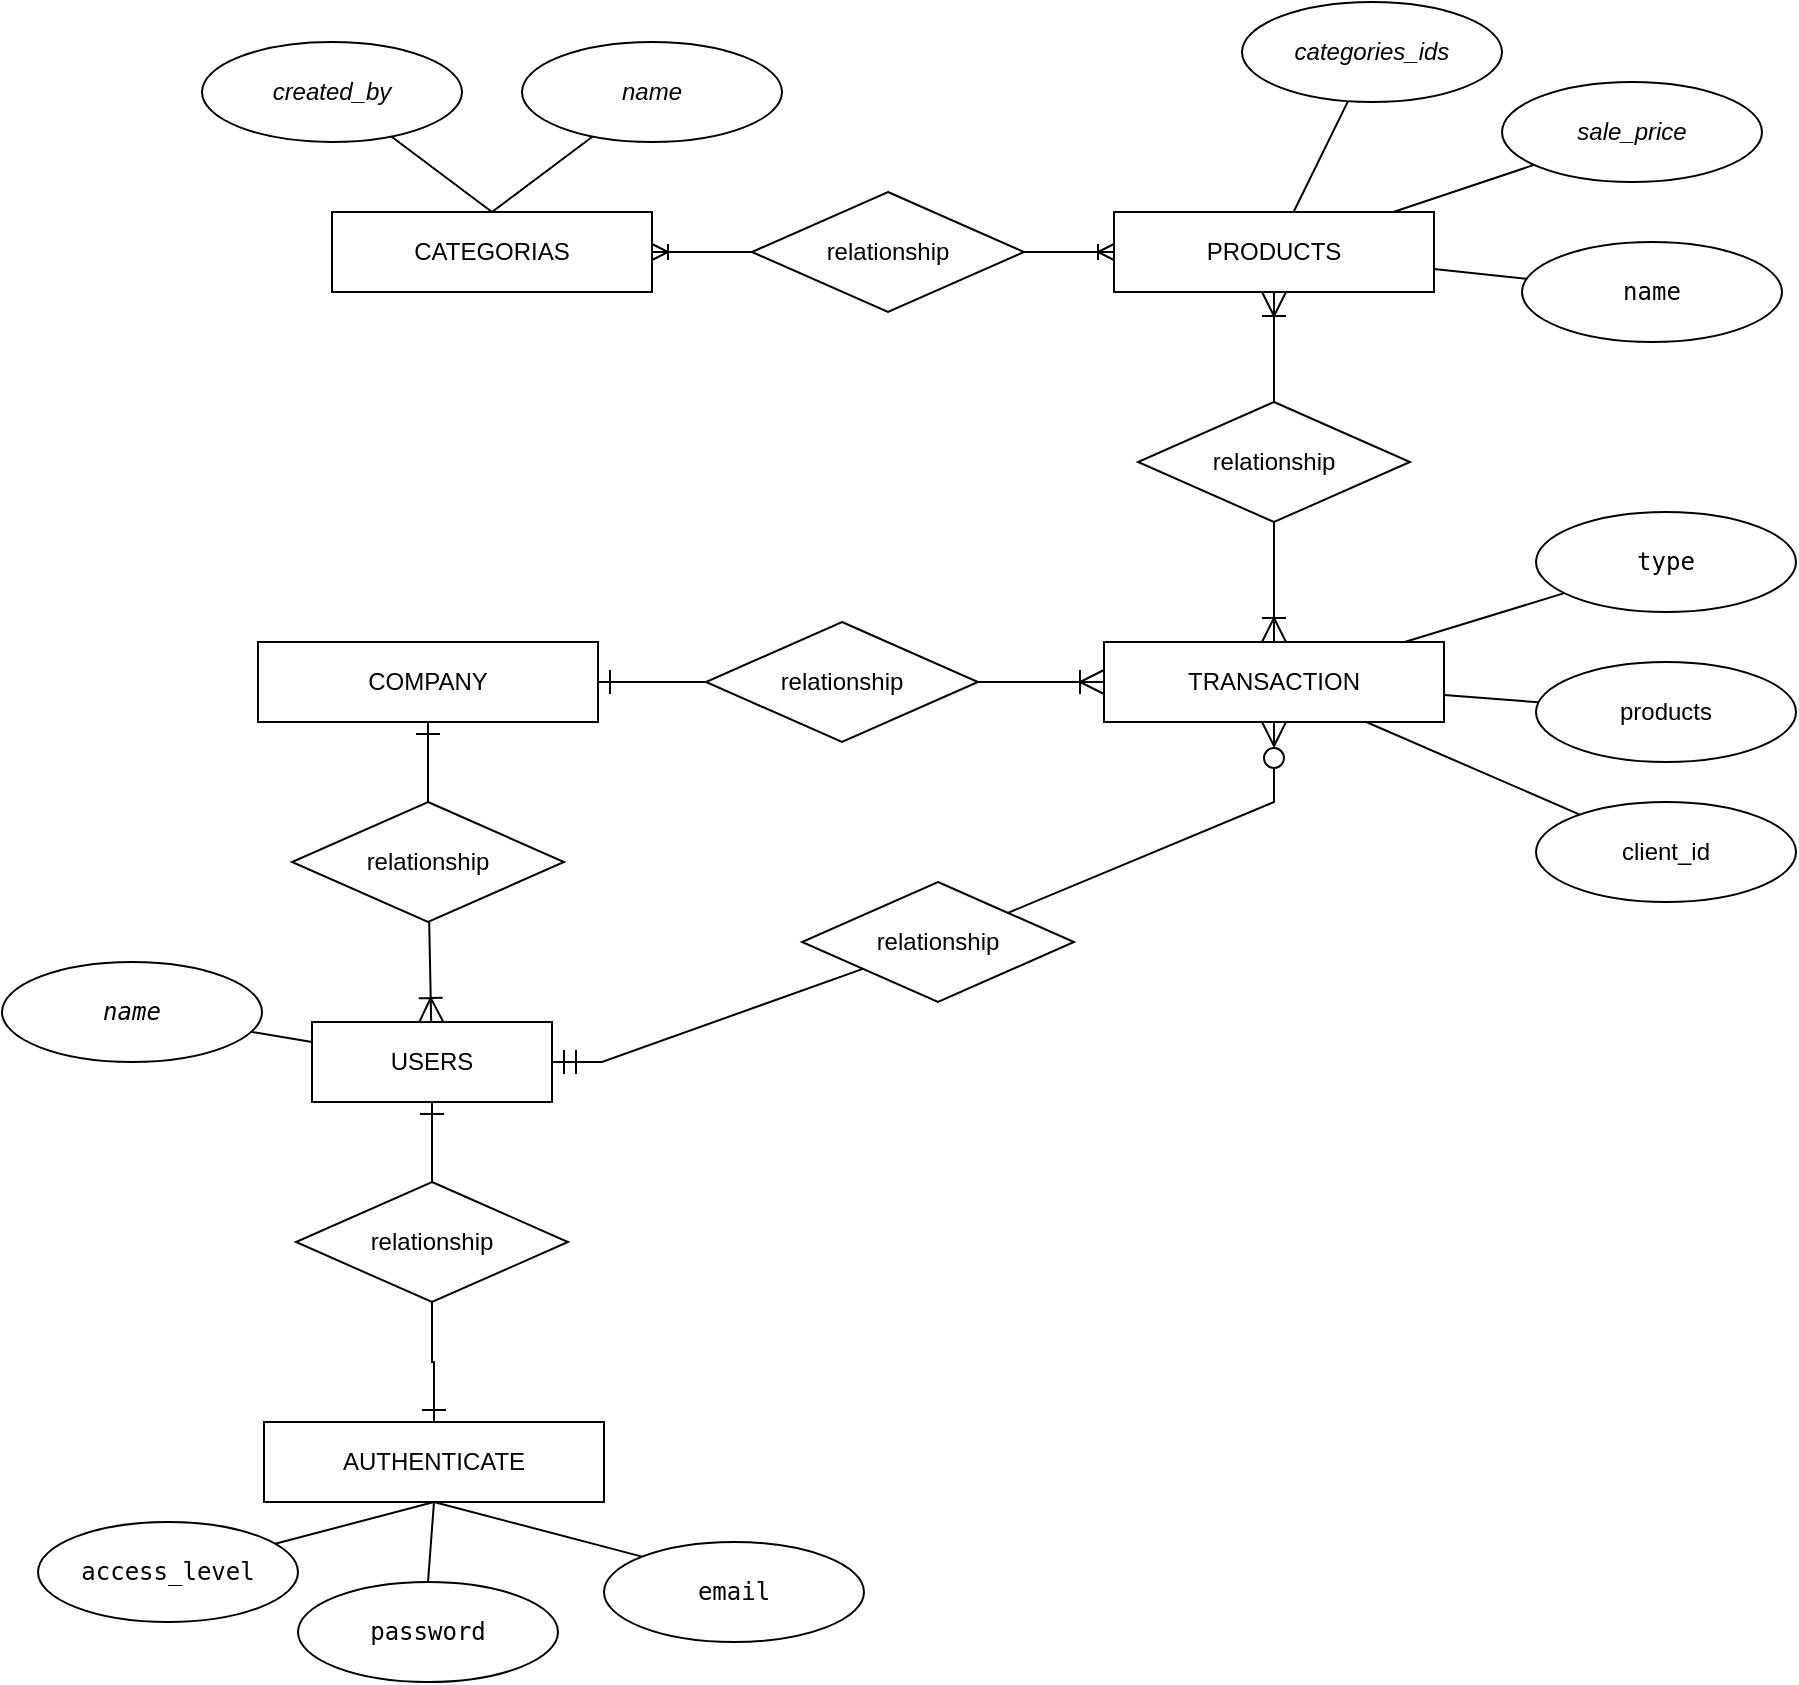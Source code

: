 <mxfile version="20.8.16" type="device"><diagram name="Página-1" id="SvdnRPYxMJ3krHXn9RiO"><mxGraphModel dx="1925" dy="820" grid="1" gridSize="10" guides="1" tooltips="1" connect="1" arrows="1" fold="1" page="1" pageScale="1" pageWidth="827" pageHeight="1169" math="0" shadow="0"><root><mxCell id="0"/><mxCell id="1" parent="0"/><mxCell id="wTyL-aqdrK1vnBDdF5bI-105" style="edgeStyle=none;rounded=0;orthogonalLoop=1;jettySize=auto;html=1;startArrow=ERmandOne;startFill=0;endArrow=none;endFill=0;startSize=10;endSize=10;" parent="1" source="wTyL-aqdrK1vnBDdF5bI-79" target="wTyL-aqdrK1vnBDdF5bI-104" edge="1"><mxGeometry relative="1" as="geometry"><mxPoint x="319" y="660" as="targetPoint"/><Array as="points"><mxPoint x="230" y="810"/></Array></mxGeometry></mxCell><mxCell id="n9FXJrc6YgNsm5DRqA3v-19" style="edgeStyle=none;rounded=0;orthogonalLoop=1;jettySize=auto;html=1;fontSize=10;startArrow=ERoneToMany;startFill=0;endArrow=none;endFill=0;startSize=10;endSize=10;" edge="1" parent="1" source="wTyL-aqdrK1vnBDdF5bI-79" target="n9FXJrc6YgNsm5DRqA3v-17"><mxGeometry relative="1" as="geometry"/></mxCell><mxCell id="wTyL-aqdrK1vnBDdF5bI-79" value="USERS" style="rounded=0;whiteSpace=wrap;html=1;" parent="1" vertex="1"><mxGeometry x="85" y="790" width="120" height="40" as="geometry"/></mxCell><mxCell id="wTyL-aqdrK1vnBDdF5bI-83" style="rounded=0;orthogonalLoop=1;jettySize=auto;html=1;startArrow=none;startFill=0;endArrow=none;endFill=0;entryX=0.5;entryY=1;entryDx=0;entryDy=0;" parent="1" source="wTyL-aqdrK1vnBDdF5bI-82" target="gVKyPZoOk04BtKXPy0Yf-1" edge="1"><mxGeometry relative="1" as="geometry"/></mxCell><mxCell id="wTyL-aqdrK1vnBDdF5bI-82" value="&lt;div style=&quot;text-align: left;&quot;&gt;&lt;pre dir=&quot;ltr&quot; id=&quot;tw-target-text&quot; data-placeholder=&quot;Tradução&quot; class=&quot;tw-data-text tw-text-large tw-ta&quot;&gt;access_level&lt;/pre&gt;&lt;/div&gt;" style="ellipse;whiteSpace=wrap;html=1;rounded=0;" parent="1" vertex="1"><mxGeometry x="-52" y="1040" width="130" height="50" as="geometry"/></mxCell><mxCell id="wTyL-aqdrK1vnBDdF5bI-85" style="edgeStyle=none;rounded=0;orthogonalLoop=1;jettySize=auto;html=1;entryX=0.5;entryY=1;entryDx=0;entryDy=0;startArrow=none;startFill=0;endArrow=none;endFill=0;exitX=0;exitY=0;exitDx=0;exitDy=0;" parent="1" source="wTyL-aqdrK1vnBDdF5bI-96" target="gVKyPZoOk04BtKXPy0Yf-1" edge="1"><mxGeometry relative="1" as="geometry"><mxPoint x="82.851" y="736.793" as="sourcePoint"/></mxGeometry></mxCell><mxCell id="wTyL-aqdrK1vnBDdF5bI-96" value="&lt;div style=&quot;text-align: left;&quot;&gt;&lt;pre dir=&quot;ltr&quot; id=&quot;tw-target-text&quot; data-placeholder=&quot;Tradução&quot; class=&quot;tw-data-text tw-text-large tw-ta&quot;&gt;email&lt;/pre&gt;&lt;/div&gt;" style="ellipse;whiteSpace=wrap;html=1;rounded=0;" parent="1" vertex="1"><mxGeometry x="231" y="1050" width="130" height="50" as="geometry"/></mxCell><mxCell id="wTyL-aqdrK1vnBDdF5bI-97" style="edgeStyle=none;rounded=0;orthogonalLoop=1;jettySize=auto;html=1;startArrow=none;startFill=0;endArrow=none;endFill=0;" parent="1" source="wTyL-aqdrK1vnBDdF5bI-98" target="wTyL-aqdrK1vnBDdF5bI-79" edge="1"><mxGeometry relative="1" as="geometry"><mxPoint x="26.851" y="626.793" as="sourcePoint"/><mxPoint x="90" y="670" as="targetPoint"/></mxGeometry></mxCell><mxCell id="wTyL-aqdrK1vnBDdF5bI-98" value="&lt;div style=&quot;text-align: left;&quot;&gt;&lt;pre dir=&quot;ltr&quot; id=&quot;tw-target-text&quot; data-placeholder=&quot;Tradução&quot; class=&quot;tw-data-text tw-text-large tw-ta&quot;&gt;&lt;i&gt;name&lt;/i&gt;&lt;/pre&gt;&lt;/div&gt;" style="ellipse;whiteSpace=wrap;html=1;rounded=0;" parent="1" vertex="1"><mxGeometry x="-70" y="760" width="130" height="50" as="geometry"/></mxCell><mxCell id="wTyL-aqdrK1vnBDdF5bI-99" value="PRODUCTS" style="rounded=0;whiteSpace=wrap;html=1;" parent="1" vertex="1"><mxGeometry x="486" y="385" width="160" height="40" as="geometry"/></mxCell><mxCell id="wTyL-aqdrK1vnBDdF5bI-100" value="TRANSACTION" style="rounded=0;whiteSpace=wrap;html=1;" parent="1" vertex="1"><mxGeometry x="481" y="600" width="170" height="40" as="geometry"/></mxCell><mxCell id="wTyL-aqdrK1vnBDdF5bI-102" style="edgeStyle=none;rounded=0;orthogonalLoop=1;jettySize=auto;html=1;entryX=0.5;entryY=1;entryDx=0;entryDy=0;startArrow=none;startFill=0;endArrow=ERoneToMany;endFill=0;startSize=10;endSize=10;" parent="1" source="wTyL-aqdrK1vnBDdF5bI-101" target="wTyL-aqdrK1vnBDdF5bI-99" edge="1"><mxGeometry relative="1" as="geometry"/></mxCell><mxCell id="wTyL-aqdrK1vnBDdF5bI-103" style="edgeStyle=none;rounded=0;orthogonalLoop=1;jettySize=auto;html=1;entryX=0.5;entryY=0;entryDx=0;entryDy=0;startArrow=none;startFill=0;endArrow=ERoneToMany;endFill=0;startSize=10;endSize=10;" parent="1" source="wTyL-aqdrK1vnBDdF5bI-101" target="wTyL-aqdrK1vnBDdF5bI-100" edge="1"><mxGeometry relative="1" as="geometry"/></mxCell><mxCell id="wTyL-aqdrK1vnBDdF5bI-101" value="relationship" style="rhombus;whiteSpace=wrap;html=1;" parent="1" vertex="1"><mxGeometry x="498" y="480" width="136" height="60" as="geometry"/></mxCell><mxCell id="wTyL-aqdrK1vnBDdF5bI-106" style="edgeStyle=none;rounded=0;orthogonalLoop=1;jettySize=auto;html=1;startArrow=none;startFill=0;endArrow=ERzeroToMany;endFill=0;startSize=10;endSize=10;" parent="1" source="wTyL-aqdrK1vnBDdF5bI-104" target="wTyL-aqdrK1vnBDdF5bI-100" edge="1"><mxGeometry relative="1" as="geometry"><mxPoint x="486.0" y="555" as="sourcePoint"/><Array as="points"><mxPoint x="566" y="680"/></Array></mxGeometry></mxCell><mxCell id="wTyL-aqdrK1vnBDdF5bI-104" value="relationship" style="rhombus;whiteSpace=wrap;html=1;" parent="1" vertex="1"><mxGeometry x="330" y="720" width="136" height="60" as="geometry"/></mxCell><mxCell id="wTyL-aqdrK1vnBDdF5bI-107" style="rounded=0;orthogonalLoop=1;jettySize=auto;html=1;startArrow=none;startFill=0;endArrow=none;endFill=0;" parent="1" source="wTyL-aqdrK1vnBDdF5bI-108" target="wTyL-aqdrK1vnBDdF5bI-99" edge="1"><mxGeometry relative="1" as="geometry"><mxPoint x="620.996" y="370" as="targetPoint"/></mxGeometry></mxCell><mxCell id="wTyL-aqdrK1vnBDdF5bI-108" value="&lt;div style=&quot;text-align: left;&quot;&gt;&lt;pre dir=&quot;ltr&quot; id=&quot;tw-target-text&quot; data-placeholder=&quot;Tradução&quot; class=&quot;tw-data-text tw-text-large tw-ta&quot;&gt;name&lt;/pre&gt;&lt;/div&gt;" style="ellipse;whiteSpace=wrap;html=1;rounded=0;" parent="1" vertex="1"><mxGeometry x="690" y="400" width="130" height="50" as="geometry"/></mxCell><mxCell id="wTyL-aqdrK1vnBDdF5bI-109" value="&lt;i&gt;sale_price&lt;/i&gt;" style="ellipse;whiteSpace=wrap;html=1;rounded=0;" parent="1" vertex="1"><mxGeometry x="680" y="320" width="130" height="50" as="geometry"/></mxCell><mxCell id="wTyL-aqdrK1vnBDdF5bI-110" style="rounded=0;orthogonalLoop=1;jettySize=auto;html=1;startArrow=none;startFill=0;endArrow=none;endFill=0;" parent="1" source="wTyL-aqdrK1vnBDdF5bI-109" target="wTyL-aqdrK1vnBDdF5bI-99" edge="1"><mxGeometry relative="1" as="geometry"><mxPoint x="630.996" y="380" as="targetPoint"/><mxPoint x="688.968" y="342.678" as="sourcePoint"/></mxGeometry></mxCell><mxCell id="wTyL-aqdrK1vnBDdF5bI-111" value="products" style="ellipse;whiteSpace=wrap;html=1;rounded=0;" parent="1" vertex="1"><mxGeometry x="697" y="610" width="130" height="50" as="geometry"/></mxCell><mxCell id="wTyL-aqdrK1vnBDdF5bI-112" value="&lt;div style=&quot;text-align: left;&quot;&gt;&lt;pre dir=&quot;ltr&quot; id=&quot;tw-target-text&quot; data-placeholder=&quot;Tradução&quot; class=&quot;tw-data-text tw-text-large tw-ta&quot;&gt;type&lt;/pre&gt;&lt;/div&gt;" style="ellipse;whiteSpace=wrap;html=1;rounded=0;" parent="1" vertex="1"><mxGeometry x="697" y="535" width="130" height="50" as="geometry"/></mxCell><mxCell id="wTyL-aqdrK1vnBDdF5bI-114" value="client_id" style="ellipse;whiteSpace=wrap;html=1;rounded=0;" parent="1" vertex="1"><mxGeometry x="697" y="680" width="130" height="50" as="geometry"/></mxCell><mxCell id="wTyL-aqdrK1vnBDdF5bI-116" style="rounded=0;orthogonalLoop=1;jettySize=auto;html=1;startArrow=none;startFill=0;endArrow=none;endFill=0;" parent="1" source="wTyL-aqdrK1vnBDdF5bI-100" target="wTyL-aqdrK1vnBDdF5bI-112" edge="1"><mxGeometry relative="1" as="geometry"><mxPoint x="775" y="530" as="targetPoint"/><mxPoint x="536" y="360" as="sourcePoint"/></mxGeometry></mxCell><mxCell id="wTyL-aqdrK1vnBDdF5bI-117" style="rounded=0;orthogonalLoop=1;jettySize=auto;html=1;startArrow=none;startFill=0;endArrow=none;endFill=0;" parent="1" source="wTyL-aqdrK1vnBDdF5bI-100" target="wTyL-aqdrK1vnBDdF5bI-111" edge="1"><mxGeometry relative="1" as="geometry"><mxPoint x="476" y="680" as="targetPoint"/><mxPoint x="533.5" y="650" as="sourcePoint"/></mxGeometry></mxCell><mxCell id="wTyL-aqdrK1vnBDdF5bI-119" style="rounded=0;orthogonalLoop=1;jettySize=auto;html=1;startArrow=none;startFill=0;endArrow=none;endFill=0;" parent="1" source="wTyL-aqdrK1vnBDdF5bI-100" target="wTyL-aqdrK1vnBDdF5bI-114" edge="1"><mxGeometry relative="1" as="geometry"><mxPoint x="636" y="690" as="targetPoint"/><mxPoint x="586" y="660" as="sourcePoint"/></mxGeometry></mxCell><mxCell id="gVKyPZoOk04BtKXPy0Yf-1" value="AUTHENTICATE" style="rounded=0;whiteSpace=wrap;html=1;" parent="1" vertex="1"><mxGeometry x="61" y="990" width="170" height="40" as="geometry"/></mxCell><mxCell id="gVKyPZoOk04BtKXPy0Yf-3" style="edgeStyle=orthogonalEdgeStyle;rounded=0;orthogonalLoop=1;jettySize=auto;html=1;endArrow=ERone;endFill=0;endSize=10;startSize=10;" parent="1" source="gVKyPZoOk04BtKXPy0Yf-2" target="wTyL-aqdrK1vnBDdF5bI-79" edge="1"><mxGeometry relative="1" as="geometry"><Array as="points"/><mxPoint x="160.059" y="1000.026" as="sourcePoint"/></mxGeometry></mxCell><mxCell id="gVKyPZoOk04BtKXPy0Yf-4" style="edgeStyle=orthogonalEdgeStyle;rounded=0;orthogonalLoop=1;jettySize=auto;html=1;endArrow=ERone;endFill=0;endSize=10;startSize=10;" parent="1" source="gVKyPZoOk04BtKXPy0Yf-2" target="gVKyPZoOk04BtKXPy0Yf-1" edge="1"><mxGeometry relative="1" as="geometry"/></mxCell><mxCell id="gVKyPZoOk04BtKXPy0Yf-2" value="relationship" style="rhombus;whiteSpace=wrap;html=1;" parent="1" vertex="1"><mxGeometry x="77" y="870" width="136" height="60" as="geometry"/></mxCell><mxCell id="gVKyPZoOk04BtKXPy0Yf-5" value="&lt;div style=&quot;text-align: left;&quot;&gt;&lt;pre dir=&quot;ltr&quot; id=&quot;tw-target-text&quot; data-placeholder=&quot;Tradução&quot; class=&quot;tw-data-text tw-text-large tw-ta&quot;&gt;password&lt;/pre&gt;&lt;/div&gt;" style="ellipse;whiteSpace=wrap;html=1;rounded=0;" parent="1" vertex="1"><mxGeometry x="78" y="1070" width="130" height="50" as="geometry"/></mxCell><mxCell id="gVKyPZoOk04BtKXPy0Yf-7" style="edgeStyle=none;rounded=0;orthogonalLoop=1;jettySize=auto;html=1;entryX=0.5;entryY=1;entryDx=0;entryDy=0;startArrow=none;startFill=0;endArrow=none;endFill=0;exitX=0.5;exitY=0;exitDx=0;exitDy=0;" parent="1" source="gVKyPZoOk04BtKXPy0Yf-5" target="gVKyPZoOk04BtKXPy0Yf-1" edge="1"><mxGeometry relative="1" as="geometry"><mxPoint x="251" y="1120" as="sourcePoint"/><mxPoint x="156" y="1040" as="targetPoint"/></mxGeometry></mxCell><mxCell id="n9FXJrc6YgNsm5DRqA3v-7" style="edgeStyle=none;rounded=0;orthogonalLoop=1;jettySize=auto;html=1;fontSize=10;endArrow=none;endFill=0;startArrow=ERoneToMany;startFill=0;entryX=0;entryY=0.5;entryDx=0;entryDy=0;" edge="1" parent="1" source="n9FXJrc6YgNsm5DRqA3v-1" target="n9FXJrc6YgNsm5DRqA3v-8"><mxGeometry relative="1" as="geometry"/></mxCell><mxCell id="n9FXJrc6YgNsm5DRqA3v-1" value="CATEGORIAS" style="rounded=0;whiteSpace=wrap;html=1;" vertex="1" parent="1"><mxGeometry x="95" y="385" width="160" height="40" as="geometry"/></mxCell><mxCell id="n9FXJrc6YgNsm5DRqA3v-6" style="rounded=0;orthogonalLoop=1;jettySize=auto;html=1;fontSize=10;endArrow=none;endFill=0;entryX=0.5;entryY=0;entryDx=0;entryDy=0;" edge="1" parent="1" source="n9FXJrc6YgNsm5DRqA3v-2" target="n9FXJrc6YgNsm5DRqA3v-1"><mxGeometry relative="1" as="geometry"/></mxCell><mxCell id="n9FXJrc6YgNsm5DRqA3v-2" value="&lt;i&gt;name&lt;/i&gt;" style="ellipse;whiteSpace=wrap;html=1;rounded=0;" vertex="1" parent="1"><mxGeometry x="190" y="300" width="130" height="50" as="geometry"/></mxCell><mxCell id="n9FXJrc6YgNsm5DRqA3v-5" style="rounded=0;orthogonalLoop=1;jettySize=auto;html=1;fontSize=10;endArrow=none;endFill=0;entryX=0.5;entryY=0;entryDx=0;entryDy=0;" edge="1" parent="1" source="n9FXJrc6YgNsm5DRqA3v-3" target="n9FXJrc6YgNsm5DRqA3v-1"><mxGeometry relative="1" as="geometry"/></mxCell><mxCell id="n9FXJrc6YgNsm5DRqA3v-3" value="&lt;i&gt;created_by&lt;/i&gt;" style="ellipse;whiteSpace=wrap;html=1;rounded=0;" vertex="1" parent="1"><mxGeometry x="30" y="300" width="130" height="50" as="geometry"/></mxCell><mxCell id="n9FXJrc6YgNsm5DRqA3v-9" style="edgeStyle=none;rounded=0;orthogonalLoop=1;jettySize=auto;html=1;entryX=0;entryY=0.5;entryDx=0;entryDy=0;fontSize=10;startArrow=none;startFill=0;endArrow=ERoneToMany;endFill=0;" edge="1" parent="1" source="n9FXJrc6YgNsm5DRqA3v-8" target="wTyL-aqdrK1vnBDdF5bI-99"><mxGeometry relative="1" as="geometry"/></mxCell><mxCell id="n9FXJrc6YgNsm5DRqA3v-8" value="relationship" style="rhombus;whiteSpace=wrap;html=1;" vertex="1" parent="1"><mxGeometry x="305" y="375" width="136" height="60" as="geometry"/></mxCell><mxCell id="n9FXJrc6YgNsm5DRqA3v-11" style="edgeStyle=none;rounded=0;orthogonalLoop=1;jettySize=auto;html=1;fontSize=10;startArrow=none;startFill=0;endArrow=none;endFill=0;" edge="1" parent="1" source="n9FXJrc6YgNsm5DRqA3v-10" target="wTyL-aqdrK1vnBDdF5bI-99"><mxGeometry relative="1" as="geometry"/></mxCell><mxCell id="n9FXJrc6YgNsm5DRqA3v-10" value="&lt;i&gt;categories_ids&lt;/i&gt;" style="ellipse;whiteSpace=wrap;html=1;rounded=0;" vertex="1" parent="1"><mxGeometry x="550" y="280" width="130" height="50" as="geometry"/></mxCell><mxCell id="n9FXJrc6YgNsm5DRqA3v-18" style="edgeStyle=none;rounded=0;orthogonalLoop=1;jettySize=auto;html=1;fontSize=10;startArrow=ERone;startFill=0;endArrow=none;endFill=0;startSize=10;endSize=10;" edge="1" parent="1" source="n9FXJrc6YgNsm5DRqA3v-12" target="n9FXJrc6YgNsm5DRqA3v-17"><mxGeometry relative="1" as="geometry"/></mxCell><mxCell id="n9FXJrc6YgNsm5DRqA3v-12" value="COMPANY" style="rounded=0;whiteSpace=wrap;html=1;" vertex="1" parent="1"><mxGeometry x="58" y="600" width="170" height="40" as="geometry"/></mxCell><mxCell id="n9FXJrc6YgNsm5DRqA3v-15" style="edgeStyle=none;rounded=0;orthogonalLoop=1;jettySize=auto;html=1;fontSize=10;startArrow=none;startFill=0;endArrow=ERoneToMany;endFill=0;endSize=10;startSize=10;" edge="1" parent="1" source="n9FXJrc6YgNsm5DRqA3v-14" target="wTyL-aqdrK1vnBDdF5bI-100"><mxGeometry relative="1" as="geometry"/></mxCell><mxCell id="n9FXJrc6YgNsm5DRqA3v-16" style="edgeStyle=none;rounded=0;orthogonalLoop=1;jettySize=auto;html=1;fontSize=10;startArrow=none;startFill=0;endArrow=ERone;endFill=0;endSize=10;startSize=10;" edge="1" parent="1" source="n9FXJrc6YgNsm5DRqA3v-14" target="n9FXJrc6YgNsm5DRqA3v-12"><mxGeometry relative="1" as="geometry"/></mxCell><mxCell id="n9FXJrc6YgNsm5DRqA3v-14" value="relationship" style="rhombus;whiteSpace=wrap;html=1;" vertex="1" parent="1"><mxGeometry x="282" y="590" width="136" height="60" as="geometry"/></mxCell><mxCell id="n9FXJrc6YgNsm5DRqA3v-17" value="relationship" style="rhombus;whiteSpace=wrap;html=1;" vertex="1" parent="1"><mxGeometry x="75" y="680" width="136" height="60" as="geometry"/></mxCell></root></mxGraphModel></diagram></mxfile>